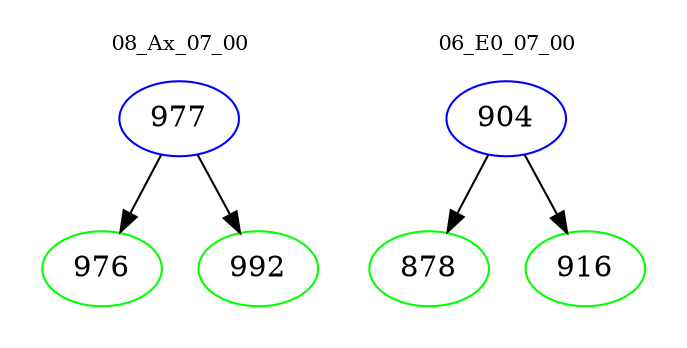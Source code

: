 digraph{
subgraph cluster_0 {
color = white
label = "08_Ax_07_00";
fontsize=10;
T0_977 [label="977", color="blue"]
T0_977 -> T0_976 [color="black"]
T0_976 [label="976", color="green"]
T0_977 -> T0_992 [color="black"]
T0_992 [label="992", color="green"]
}
subgraph cluster_1 {
color = white
label = "06_E0_07_00";
fontsize=10;
T1_904 [label="904", color="blue"]
T1_904 -> T1_878 [color="black"]
T1_878 [label="878", color="green"]
T1_904 -> T1_916 [color="black"]
T1_916 [label="916", color="green"]
}
}

